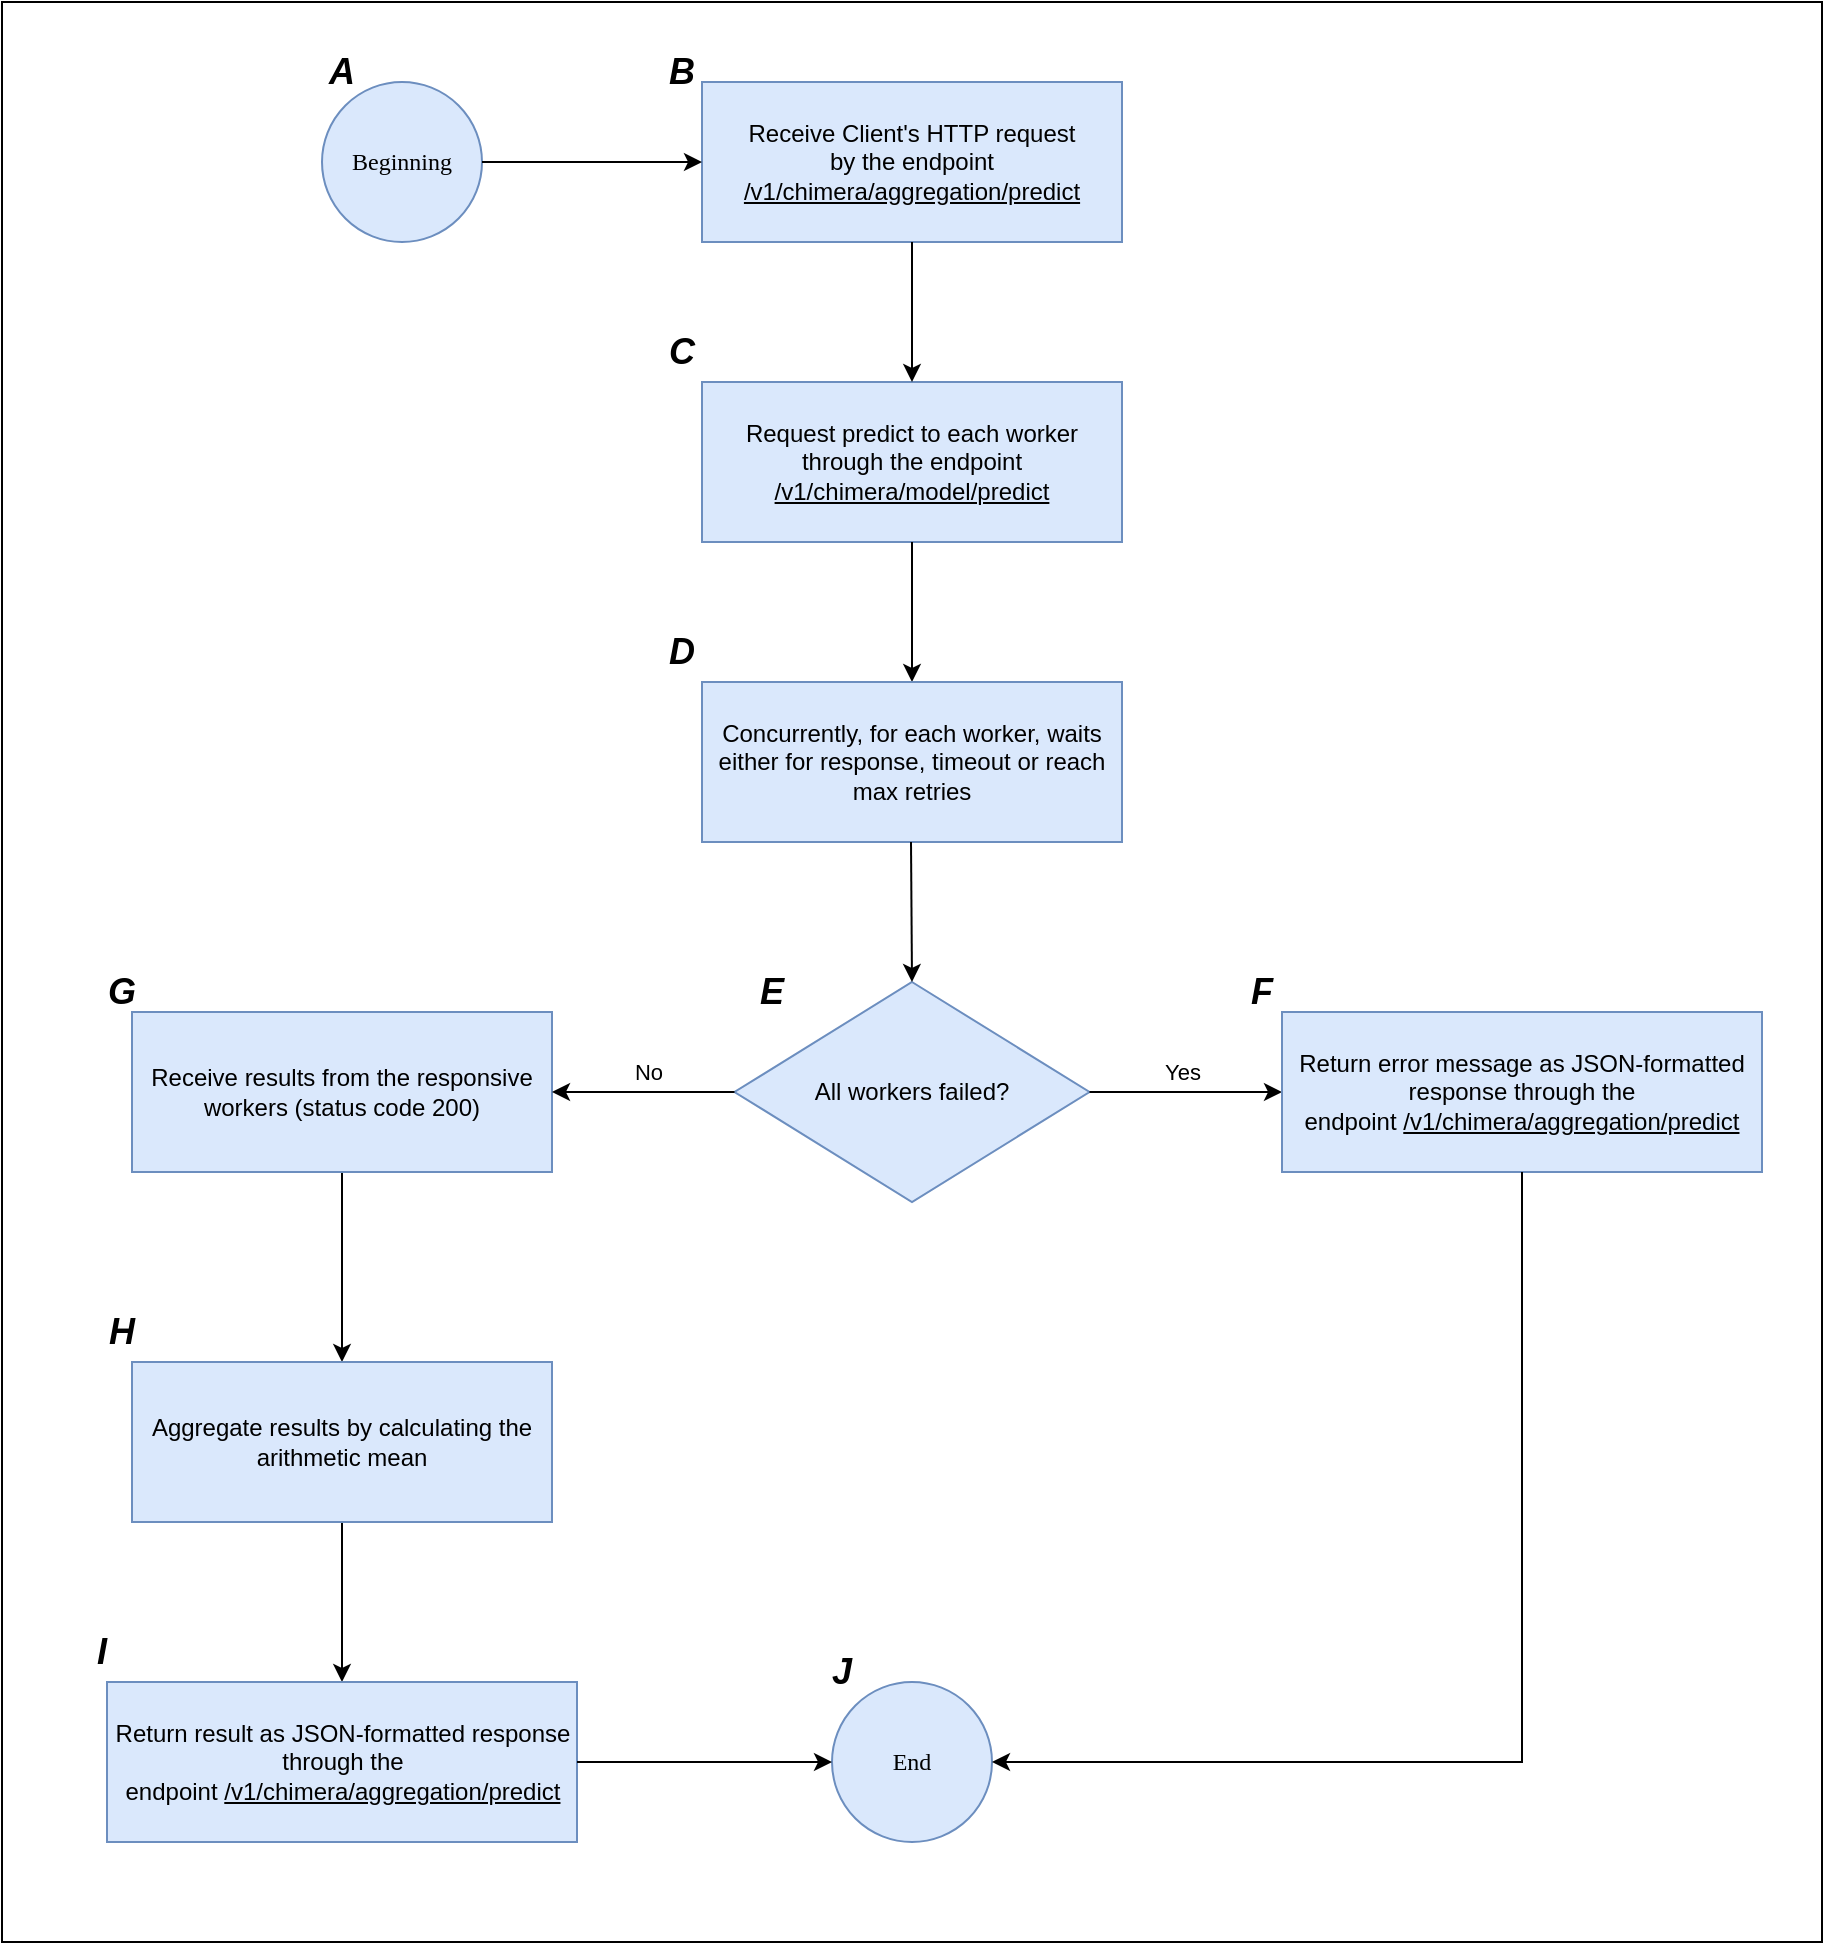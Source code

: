 <mxfile>
    <diagram name="Página-1" id="nI-Yvf2fHHE0HuBe5KnH">
        <mxGraphModel dx="1765" dy="1325" grid="1" gridSize="10" guides="1" tooltips="1" connect="1" arrows="1" fold="1" page="1" pageScale="1" pageWidth="827" pageHeight="1169" math="0" shadow="0">
            <root>
                <mxCell id="0"/>
                <mxCell id="1" parent="0"/>
                <mxCell id="2" value="" style="rounded=0;whiteSpace=wrap;html=1;" vertex="1" parent="1">
                    <mxGeometry x="20" y="50" width="910" height="970" as="geometry"/>
                </mxCell>
                <mxCell id="yYhdbrsTAs3XfcKX1CrM-1" value="&lt;font face=&quot;Verdana&quot;&gt;Beginning&lt;/font&gt;" style="ellipse;whiteSpace=wrap;html=1;aspect=fixed;fillColor=#dae8fc;strokeColor=#6c8ebf;" parent="1" vertex="1">
                    <mxGeometry x="180" y="90" width="80" height="80" as="geometry"/>
                </mxCell>
                <mxCell id="yYhdbrsTAs3XfcKX1CrM-2" value="&lt;font face=&quot;Helvetica&quot; style=&quot;font-size: 18px;&quot;&gt;&lt;i style=&quot;&quot;&gt;&lt;b style=&quot;&quot;&gt;A&lt;/b&gt;&lt;/i&gt;&lt;/font&gt;" style="text;html=1;align=center;verticalAlign=middle;whiteSpace=wrap;rounded=0;" parent="1" vertex="1">
                    <mxGeometry x="160" y="70" width="60" height="30" as="geometry"/>
                </mxCell>
                <mxCell id="yYhdbrsTAs3XfcKX1CrM-3" value="Receive Client&#39;s HTTP request&lt;div&gt;by the endpoint &lt;u&gt;/v1/chimera/aggregation/predict&lt;/u&gt;&lt;/div&gt;" style="rounded=0;whiteSpace=wrap;html=1;fillColor=#dae8fc;strokeColor=#6c8ebf;" parent="1" vertex="1">
                    <mxGeometry x="370" y="90" width="210" height="80" as="geometry"/>
                </mxCell>
                <mxCell id="yYhdbrsTAs3XfcKX1CrM-4" value="Request predict to each worker through the endpoint &lt;u&gt;/v1/chimera/model/predict&lt;/u&gt;" style="rounded=0;whiteSpace=wrap;html=1;fillColor=#dae8fc;strokeColor=#6c8ebf;" parent="1" vertex="1">
                    <mxGeometry x="370" y="240" width="210" height="80" as="geometry"/>
                </mxCell>
                <mxCell id="yYhdbrsTAs3XfcKX1CrM-5" value="" style="endArrow=classic;html=1;rounded=0;exitX=1;exitY=0.5;exitDx=0;exitDy=0;entryX=0;entryY=0.5;entryDx=0;entryDy=0;" parent="1" source="yYhdbrsTAs3XfcKX1CrM-1" target="yYhdbrsTAs3XfcKX1CrM-3" edge="1">
                    <mxGeometry width="50" height="50" relative="1" as="geometry">
                        <mxPoint x="460" y="350" as="sourcePoint"/>
                        <mxPoint x="510" y="300" as="targetPoint"/>
                    </mxGeometry>
                </mxCell>
                <mxCell id="yYhdbrsTAs3XfcKX1CrM-6" value="&lt;font face=&quot;Helvetica&quot; style=&quot;font-size: 18px;&quot;&gt;&lt;i style=&quot;&quot;&gt;&lt;b style=&quot;&quot;&gt;B&lt;/b&gt;&lt;/i&gt;&lt;/font&gt;" style="text;html=1;align=center;verticalAlign=middle;whiteSpace=wrap;rounded=0;" parent="1" vertex="1">
                    <mxGeometry x="330" y="70" width="60" height="30" as="geometry"/>
                </mxCell>
                <mxCell id="yYhdbrsTAs3XfcKX1CrM-7" value="" style="endArrow=classic;html=1;rounded=0;exitX=0.5;exitY=1;exitDx=0;exitDy=0;entryX=0.5;entryY=0;entryDx=0;entryDy=0;" parent="1" source="yYhdbrsTAs3XfcKX1CrM-3" target="yYhdbrsTAs3XfcKX1CrM-4" edge="1">
                    <mxGeometry width="50" height="50" relative="1" as="geometry">
                        <mxPoint x="390" y="350" as="sourcePoint"/>
                        <mxPoint x="450" y="270" as="targetPoint"/>
                    </mxGeometry>
                </mxCell>
                <mxCell id="yYhdbrsTAs3XfcKX1CrM-8" value="" style="edgeStyle=orthogonalEdgeStyle;rounded=0;orthogonalLoop=1;jettySize=auto;html=1;" parent="1" source="yYhdbrsTAs3XfcKX1CrM-9" target="yYhdbrsTAs3XfcKX1CrM-22" edge="1">
                    <mxGeometry relative="1" as="geometry"/>
                </mxCell>
                <mxCell id="yYhdbrsTAs3XfcKX1CrM-9" value="Receive results from the responsive workers (status code 200)" style="rounded=0;whiteSpace=wrap;html=1;fillColor=#dae8fc;strokeColor=#6c8ebf;" parent="1" vertex="1">
                    <mxGeometry x="85" y="555" width="210" height="80" as="geometry"/>
                </mxCell>
                <mxCell id="yYhdbrsTAs3XfcKX1CrM-10" value="" style="endArrow=classic;html=1;rounded=0;exitX=0.5;exitY=1;exitDx=0;exitDy=0;entryX=0.5;entryY=0;entryDx=0;entryDy=0;" parent="1" source="yYhdbrsTAs3XfcKX1CrM-4" edge="1">
                    <mxGeometry width="50" height="50" relative="1" as="geometry">
                        <mxPoint x="390" y="350" as="sourcePoint"/>
                        <mxPoint x="475" y="390" as="targetPoint"/>
                    </mxGeometry>
                </mxCell>
                <mxCell id="yYhdbrsTAs3XfcKX1CrM-11" value="All workers failed?" style="rhombus;whiteSpace=wrap;html=1;fillColor=#dae8fc;strokeColor=#6c8ebf;" parent="1" vertex="1">
                    <mxGeometry x="386.25" y="540" width="177.5" height="110" as="geometry"/>
                </mxCell>
                <mxCell id="yYhdbrsTAs3XfcKX1CrM-12" value="Concurrently, for each worker, waits either for response, timeout or reach max retries" style="rounded=0;whiteSpace=wrap;html=1;fillColor=#dae8fc;strokeColor=#6c8ebf;" parent="1" vertex="1">
                    <mxGeometry x="370" y="390" width="210" height="80" as="geometry"/>
                </mxCell>
                <mxCell id="yYhdbrsTAs3XfcKX1CrM-13" value="" style="endArrow=classic;html=1;rounded=0;exitX=0.5;exitY=1;exitDx=0;exitDy=0;entryX=0.5;entryY=0;entryDx=0;entryDy=0;" parent="1" target="yYhdbrsTAs3XfcKX1CrM-11" edge="1">
                    <mxGeometry width="50" height="50" relative="1" as="geometry">
                        <mxPoint x="474.5" y="470" as="sourcePoint"/>
                        <mxPoint x="474.5" y="540" as="targetPoint"/>
                    </mxGeometry>
                </mxCell>
                <mxCell id="yYhdbrsTAs3XfcKX1CrM-14" value="" style="endArrow=classic;html=1;rounded=0;exitX=1;exitY=0.5;exitDx=0;exitDy=0;entryX=0;entryY=0.5;entryDx=0;entryDy=0;" parent="1" source="yYhdbrsTAs3XfcKX1CrM-11" target="yYhdbrsTAs3XfcKX1CrM-18" edge="1">
                    <mxGeometry width="50" height="50" relative="1" as="geometry">
                        <mxPoint x="390" y="550" as="sourcePoint"/>
                        <mxPoint x="660" y="595" as="targetPoint"/>
                    </mxGeometry>
                </mxCell>
                <mxCell id="yYhdbrsTAs3XfcKX1CrM-15" value="Yes" style="edgeLabel;html=1;align=center;verticalAlign=middle;resizable=0;points=[];" parent="yYhdbrsTAs3XfcKX1CrM-14" vertex="1" connectable="0">
                    <mxGeometry x="-0.351" y="3" relative="1" as="geometry">
                        <mxPoint x="15" y="-7" as="offset"/>
                    </mxGeometry>
                </mxCell>
                <mxCell id="yYhdbrsTAs3XfcKX1CrM-16" value="" style="endArrow=classic;html=1;rounded=0;exitX=0;exitY=0.5;exitDx=0;exitDy=0;entryX=1;entryY=0.5;entryDx=0;entryDy=0;" parent="1" source="yYhdbrsTAs3XfcKX1CrM-11" target="yYhdbrsTAs3XfcKX1CrM-9" edge="1">
                    <mxGeometry width="50" height="50" relative="1" as="geometry">
                        <mxPoint x="574" y="605" as="sourcePoint"/>
                        <mxPoint x="300" y="595" as="targetPoint"/>
                    </mxGeometry>
                </mxCell>
                <mxCell id="yYhdbrsTAs3XfcKX1CrM-17" value="No" style="edgeLabel;html=1;align=center;verticalAlign=middle;resizable=0;points=[];" parent="yYhdbrsTAs3XfcKX1CrM-16" vertex="1" connectable="0">
                    <mxGeometry x="0.086" y="-2" relative="1" as="geometry">
                        <mxPoint x="6" y="-8" as="offset"/>
                    </mxGeometry>
                </mxCell>
                <mxCell id="yYhdbrsTAs3XfcKX1CrM-18" value="Return error message as JSON-formatted response through the endpoint&amp;nbsp;&lt;u&gt;/v1/chimera/aggregation/predict&lt;/u&gt;" style="rounded=0;whiteSpace=wrap;html=1;fillColor=#dae8fc;strokeColor=#6c8ebf;" parent="1" vertex="1">
                    <mxGeometry x="660" y="555" width="240" height="80" as="geometry"/>
                </mxCell>
                <mxCell id="yYhdbrsTAs3XfcKX1CrM-19" value="&lt;font face=&quot;Verdana&quot;&gt;End&lt;/font&gt;" style="ellipse;whiteSpace=wrap;html=1;aspect=fixed;fillColor=#dae8fc;strokeColor=#6c8ebf;" parent="1" vertex="1">
                    <mxGeometry x="435" y="890" width="80" height="80" as="geometry"/>
                </mxCell>
                <mxCell id="yYhdbrsTAs3XfcKX1CrM-20" value="" style="endArrow=classic;html=1;rounded=0;exitX=0.5;exitY=1;exitDx=0;exitDy=0;entryX=1;entryY=0.5;entryDx=0;entryDy=0;" parent="1" source="yYhdbrsTAs3XfcKX1CrM-18" target="yYhdbrsTAs3XfcKX1CrM-19" edge="1">
                    <mxGeometry width="50" height="50" relative="1" as="geometry">
                        <mxPoint x="390" y="750" as="sourcePoint"/>
                        <mxPoint x="765" y="1650" as="targetPoint"/>
                        <Array as="points">
                            <mxPoint x="780" y="930"/>
                        </Array>
                    </mxGeometry>
                </mxCell>
                <mxCell id="yYhdbrsTAs3XfcKX1CrM-21" value="" style="edgeStyle=orthogonalEdgeStyle;rounded=0;orthogonalLoop=1;jettySize=auto;html=1;" parent="1" source="yYhdbrsTAs3XfcKX1CrM-22" target="yYhdbrsTAs3XfcKX1CrM-23" edge="1">
                    <mxGeometry relative="1" as="geometry"/>
                </mxCell>
                <mxCell id="yYhdbrsTAs3XfcKX1CrM-22" value="Aggregate results by calculating the arithmetic mean" style="rounded=0;whiteSpace=wrap;html=1;fillColor=#dae8fc;strokeColor=#6c8ebf;" parent="1" vertex="1">
                    <mxGeometry x="85" y="730" width="210" height="80" as="geometry"/>
                </mxCell>
                <mxCell id="yYhdbrsTAs3XfcKX1CrM-23" value="Return result as JSON-formatted response through the endpoint&amp;nbsp;&lt;u&gt;/v1/chimera/aggregation/predict&lt;/u&gt;" style="rounded=0;whiteSpace=wrap;html=1;fillColor=#dae8fc;strokeColor=#6c8ebf;" parent="1" vertex="1">
                    <mxGeometry x="72.5" y="890" width="235" height="80" as="geometry"/>
                </mxCell>
                <mxCell id="yYhdbrsTAs3XfcKX1CrM-24" value="" style="endArrow=classic;html=1;rounded=0;exitX=1;exitY=0.5;exitDx=0;exitDy=0;entryX=0;entryY=0.5;entryDx=0;entryDy=0;" parent="1" source="yYhdbrsTAs3XfcKX1CrM-23" target="yYhdbrsTAs3XfcKX1CrM-19" edge="1">
                    <mxGeometry width="50" height="50" relative="1" as="geometry">
                        <mxPoint x="390" y="750" as="sourcePoint"/>
                        <mxPoint x="440" y="700" as="targetPoint"/>
                    </mxGeometry>
                </mxCell>
                <mxCell id="yYhdbrsTAs3XfcKX1CrM-25" value="&lt;font face=&quot;Helvetica&quot; style=&quot;font-size: 18px;&quot;&gt;&lt;i style=&quot;&quot;&gt;&lt;b style=&quot;&quot;&gt;C&lt;/b&gt;&lt;/i&gt;&lt;/font&gt;" style="text;html=1;align=center;verticalAlign=middle;whiteSpace=wrap;rounded=0;" parent="1" vertex="1">
                    <mxGeometry x="330" y="210" width="60" height="30" as="geometry"/>
                </mxCell>
                <mxCell id="yYhdbrsTAs3XfcKX1CrM-26" value="&lt;font face=&quot;Helvetica&quot; style=&quot;font-size: 18px;&quot;&gt;&lt;i style=&quot;&quot;&gt;&lt;b style=&quot;&quot;&gt;D&lt;/b&gt;&lt;/i&gt;&lt;/font&gt;" style="text;html=1;align=center;verticalAlign=middle;whiteSpace=wrap;rounded=0;" parent="1" vertex="1">
                    <mxGeometry x="330" y="360" width="60" height="30" as="geometry"/>
                </mxCell>
                <mxCell id="yYhdbrsTAs3XfcKX1CrM-27" value="&lt;font face=&quot;Helvetica&quot; style=&quot;font-size: 18px;&quot;&gt;&lt;i style=&quot;&quot;&gt;&lt;b style=&quot;&quot;&gt;H&lt;/b&gt;&lt;/i&gt;&lt;/font&gt;" style="text;html=1;align=center;verticalAlign=middle;whiteSpace=wrap;rounded=0;" parent="1" vertex="1">
                    <mxGeometry x="50" y="700" width="60" height="30" as="geometry"/>
                </mxCell>
                <mxCell id="yYhdbrsTAs3XfcKX1CrM-28" value="&lt;font face=&quot;Helvetica&quot; style=&quot;font-size: 18px;&quot;&gt;&lt;i style=&quot;&quot;&gt;&lt;b style=&quot;&quot;&gt;F&lt;/b&gt;&lt;/i&gt;&lt;/font&gt;" style="text;html=1;align=center;verticalAlign=middle;whiteSpace=wrap;rounded=0;" parent="1" vertex="1">
                    <mxGeometry x="620" y="530" width="60" height="30" as="geometry"/>
                </mxCell>
                <mxCell id="yYhdbrsTAs3XfcKX1CrM-29" value="&lt;font face=&quot;Helvetica&quot; style=&quot;font-size: 18px;&quot;&gt;&lt;i style=&quot;&quot;&gt;&lt;b style=&quot;&quot;&gt;G&lt;/b&gt;&lt;/i&gt;&lt;/font&gt;" style="text;html=1;align=center;verticalAlign=middle;whiteSpace=wrap;rounded=0;" parent="1" vertex="1">
                    <mxGeometry x="50" y="530" width="60" height="30" as="geometry"/>
                </mxCell>
                <mxCell id="yYhdbrsTAs3XfcKX1CrM-30" value="&lt;font face=&quot;Helvetica&quot; style=&quot;font-size: 18px;&quot;&gt;&lt;i style=&quot;&quot;&gt;&lt;b style=&quot;&quot;&gt;E&lt;/b&gt;&lt;/i&gt;&lt;/font&gt;" style="text;html=1;align=center;verticalAlign=middle;whiteSpace=wrap;rounded=0;" parent="1" vertex="1">
                    <mxGeometry x="375" y="530" width="60" height="30" as="geometry"/>
                </mxCell>
                <mxCell id="yYhdbrsTAs3XfcKX1CrM-31" value="&lt;font face=&quot;Helvetica&quot; style=&quot;font-size: 18px;&quot;&gt;&lt;i style=&quot;&quot;&gt;&lt;b style=&quot;&quot;&gt;I&lt;/b&gt;&lt;/i&gt;&lt;/font&gt;" style="text;html=1;align=center;verticalAlign=middle;whiteSpace=wrap;rounded=0;" parent="1" vertex="1">
                    <mxGeometry x="40" y="860" width="60" height="30" as="geometry"/>
                </mxCell>
                <mxCell id="yYhdbrsTAs3XfcKX1CrM-32" value="&lt;font face=&quot;Helvetica&quot; style=&quot;font-size: 18px;&quot;&gt;&lt;i style=&quot;&quot;&gt;&lt;b style=&quot;&quot;&gt;J&lt;/b&gt;&lt;/i&gt;&lt;/font&gt;" style="text;html=1;align=center;verticalAlign=middle;whiteSpace=wrap;rounded=0;" parent="1" vertex="1">
                    <mxGeometry x="410" y="870" width="60" height="30" as="geometry"/>
                </mxCell>
            </root>
        </mxGraphModel>
    </diagram>
</mxfile>

